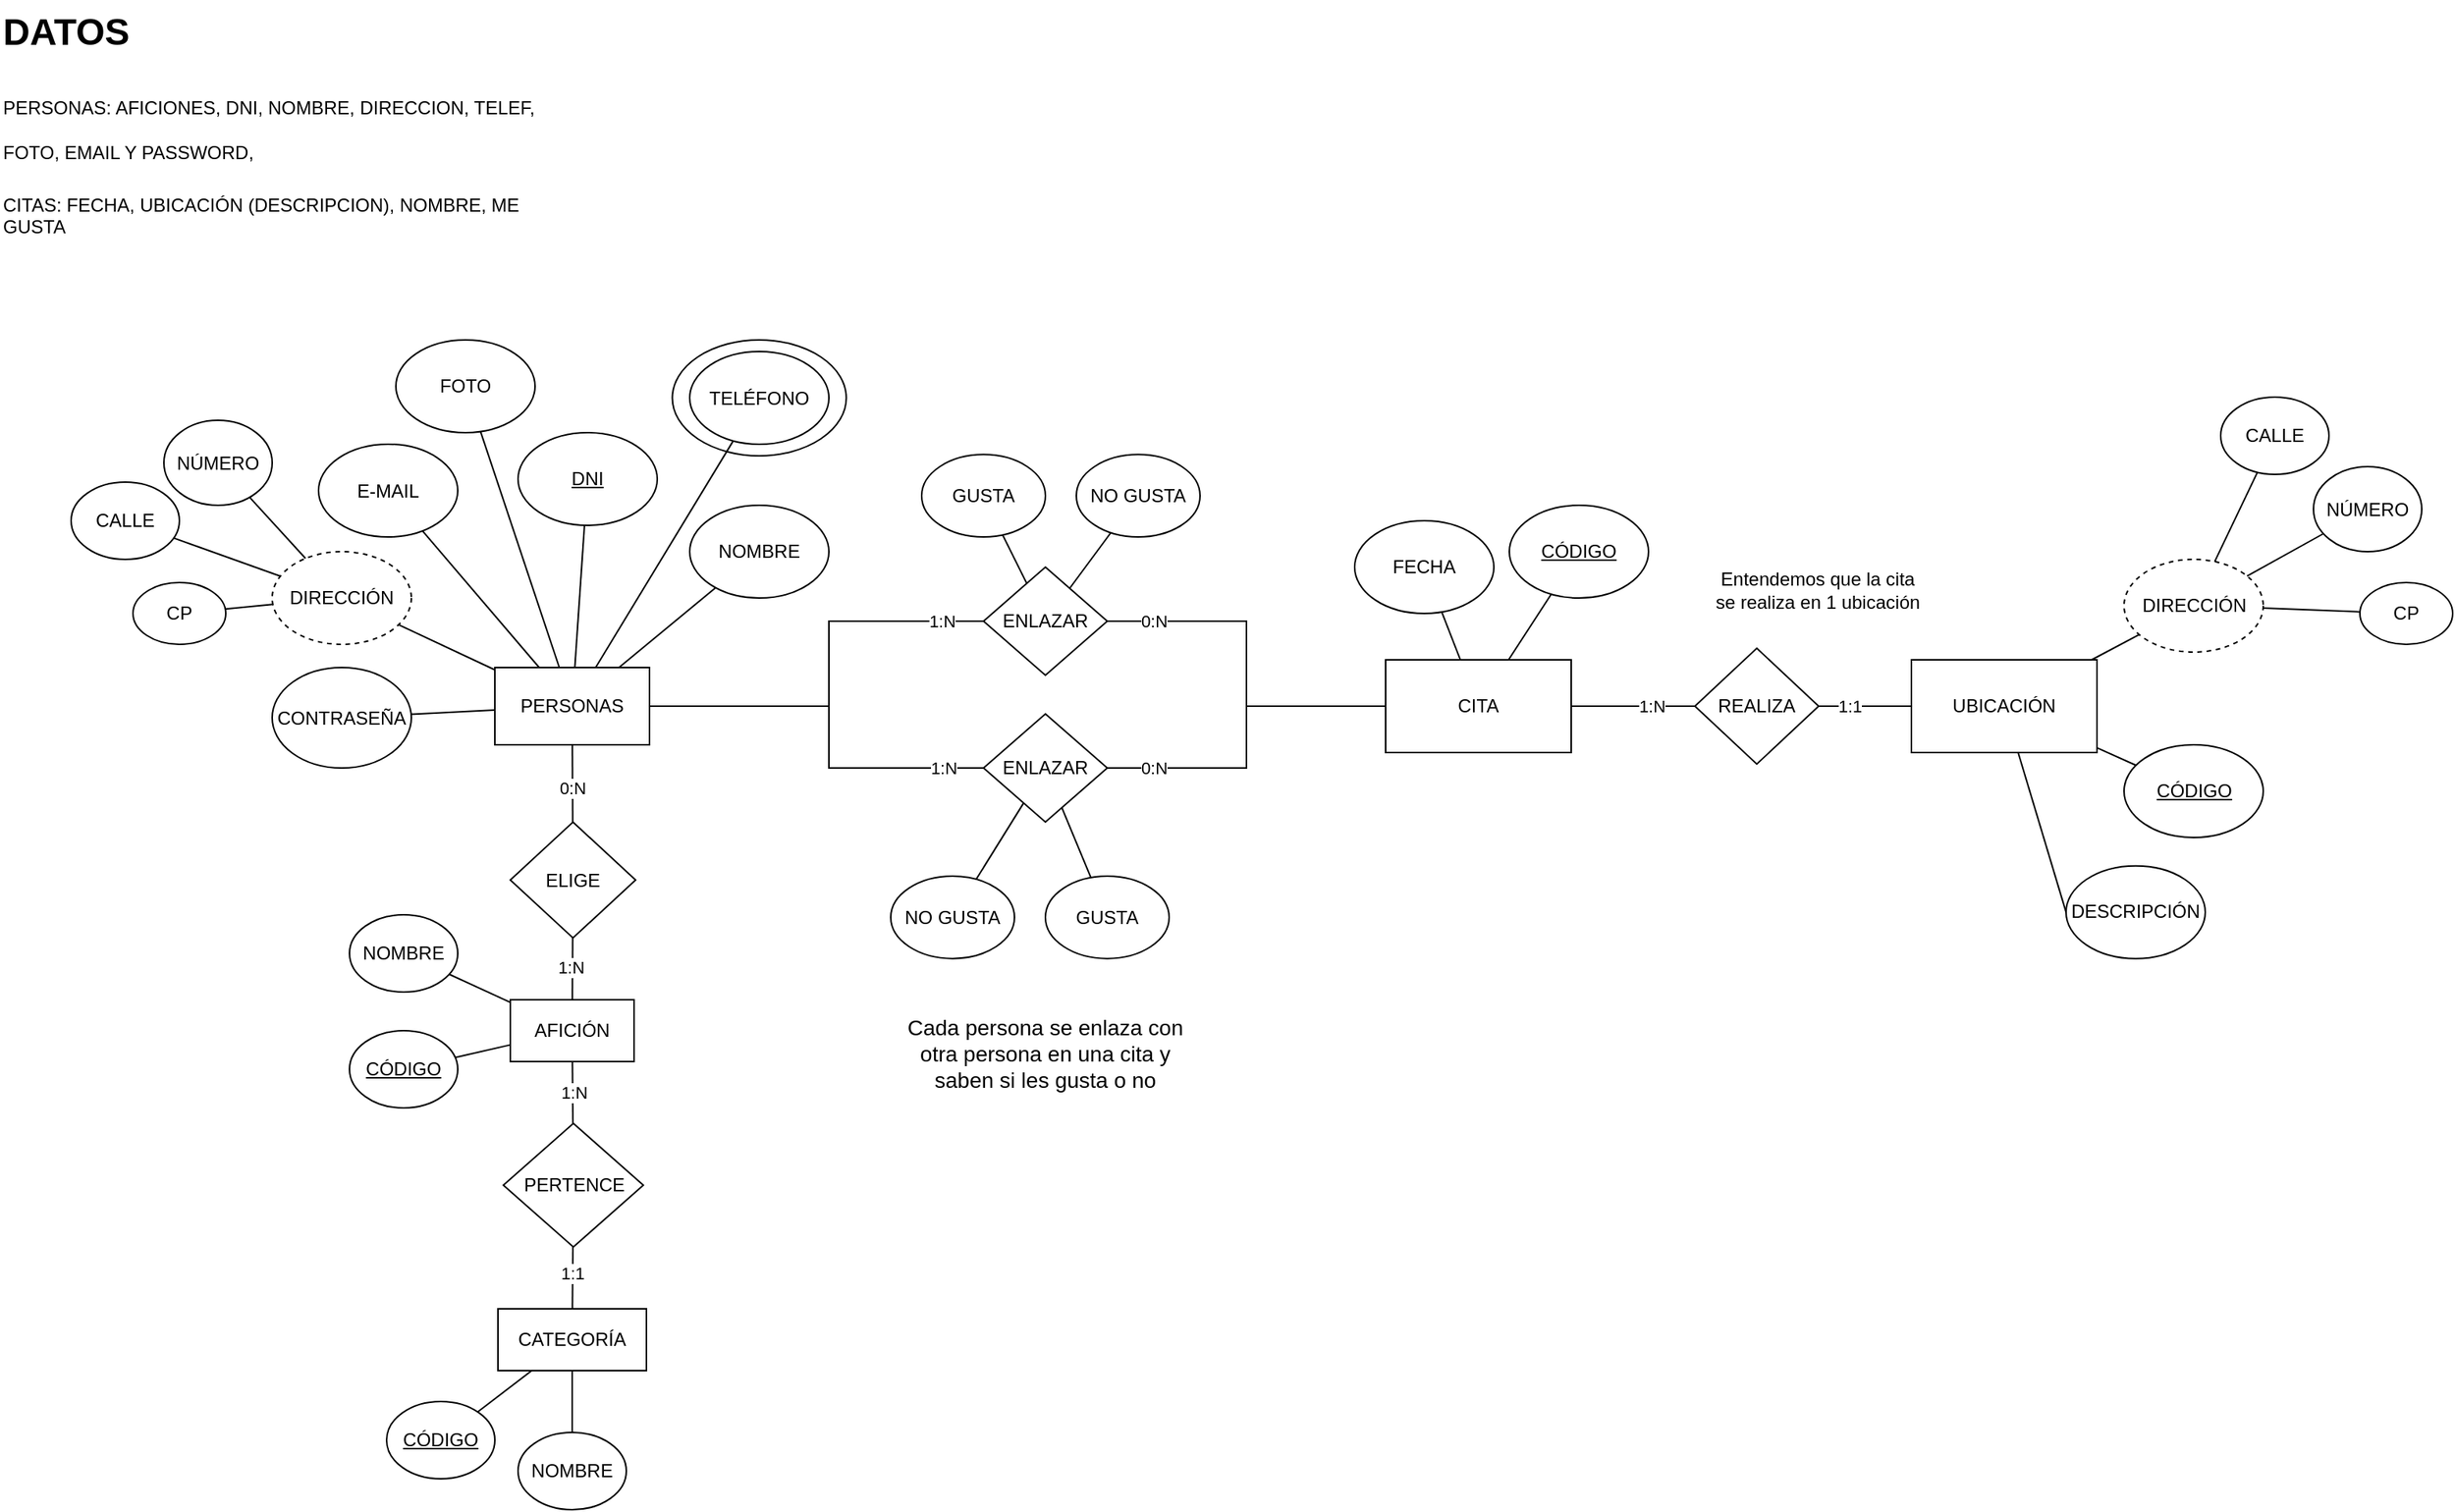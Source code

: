 <mxfile version="24.8.4">
  <diagram id="axB7szs_uBeu4hfYstc7" name="Página-1">
    <mxGraphModel dx="2074" dy="1155" grid="1" gridSize="10" guides="1" tooltips="1" connect="1" arrows="1" fold="1" page="1" pageScale="1" pageWidth="827" pageHeight="1169" math="0" shadow="0">
      <root>
        <mxCell id="0" />
        <mxCell id="1" parent="0" />
        <mxCell id="v1AuQ7H95rM6WsMichzJ-2" value="TELÉFONO" style="ellipse;whiteSpace=wrap;html=1;" parent="1" vertex="1">
          <mxGeometry x="478.75" y="240" width="112.5" height="75" as="geometry" />
        </mxCell>
        <mxCell id="EXCapHJ6gCYgwVX0uH0I-9" style="edgeStyle=orthogonalEdgeStyle;rounded=0;orthogonalLoop=1;jettySize=auto;html=1;entryX=0;entryY=0.5;entryDx=0;entryDy=0;endArrow=baseDash;endFill=0;" parent="1" source="EXCapHJ6gCYgwVX0uH0I-1" target="EXCapHJ6gCYgwVX0uH0I-7" edge="1">
          <mxGeometry relative="1" as="geometry" />
        </mxCell>
        <mxCell id="G3qJ_SjWnHiUUI0TjXIg-10" value="0:N" style="edgeLabel;html=1;align=center;verticalAlign=middle;resizable=0;points=[];" parent="EXCapHJ6gCYgwVX0uH0I-9" vertex="1" connectable="0">
          <mxGeometry x="-0.601" y="3" relative="1" as="geometry">
            <mxPoint x="-17" y="3" as="offset" />
          </mxGeometry>
        </mxCell>
        <mxCell id="EXCapHJ6gCYgwVX0uH0I-1" value="ENLAZAR" style="rhombus;whiteSpace=wrap;html=1;strokeWidth=1;" parent="1" vertex="1">
          <mxGeometry x="680" y="387" width="80" height="70" as="geometry" />
        </mxCell>
        <mxCell id="EXCapHJ6gCYgwVX0uH0I-4" value="&lt;h1 style=&quot;margin-top: 0px;&quot;&gt;&lt;span style=&quot;background-color: initial;&quot;&gt;DATOS&lt;/span&gt;&lt;/h1&gt;&lt;h1 style=&quot;margin-top: 0px;&quot;&gt;&lt;span style=&quot;font-size: 12px; font-weight: 400;&quot;&gt;PERSONAS: AFICIONES, DNI, NOMBRE, DIRECCION, TELEF, FOTO, EMAIL Y PASSWORD,&amp;nbsp;&lt;/span&gt;&lt;/h1&gt;&lt;div&gt;&lt;span style=&quot;font-size: 12px; font-weight: 400;&quot;&gt;CITAS: FECHA, UBICACIÓN (DESCRIPCION), NOMBRE, ME GUSTA&lt;/span&gt;&lt;/div&gt;&lt;div&gt;&lt;span style=&quot;font-size: 12px; font-weight: 400;&quot;&gt;&lt;br&gt;&lt;/span&gt;&lt;/div&gt;&lt;div&gt;&lt;span style=&quot;font-size: 12px; font-weight: 400;&quot;&gt;&lt;br&gt;&lt;/span&gt;&lt;/div&gt;&lt;div&gt;&lt;span style=&quot;font-size: 12px; font-weight: 400;&quot;&gt;&lt;br&gt;&lt;/span&gt;&lt;/div&gt;&lt;div&gt;&lt;span style=&quot;font-size: 12px; font-weight: 400;&quot;&gt;&lt;br&gt;&lt;/span&gt;&lt;/div&gt;&lt;div&gt;&lt;span style=&quot;font-size: 12px; font-weight: 400;&quot;&gt;&lt;br&gt;&lt;/span&gt;&lt;/div&gt;&lt;div&gt;&lt;span style=&quot;font-size: 12px; font-weight: 400;&quot;&gt;&lt;br&gt;&lt;/span&gt;&lt;/div&gt;&lt;div&gt;&lt;br&gt;&lt;/div&gt;" style="text;html=1;whiteSpace=wrap;overflow=hidden;rounded=0;" parent="1" vertex="1">
          <mxGeometry x="44" y="20" width="370" height="160" as="geometry" />
        </mxCell>
        <mxCell id="EXCapHJ6gCYgwVX0uH0I-5" value="PERSONAS" style="rounded=0;whiteSpace=wrap;html=1;strokeWidth=1;" parent="1" vertex="1">
          <mxGeometry x="364" y="452" width="100" height="50" as="geometry" />
        </mxCell>
        <mxCell id="EXCapHJ6gCYgwVX0uH0I-7" value="CITA" style="rounded=0;whiteSpace=wrap;html=1;strokeWidth=1;" parent="1" vertex="1">
          <mxGeometry x="940.0" y="447" width="120" height="60" as="geometry" />
        </mxCell>
        <mxCell id="SdneMGF3WSqkRSDgV3Lc-2" value="TELÉFONO" style="ellipse;whiteSpace=wrap;html=1;" parent="1" vertex="1">
          <mxGeometry x="490" y="247.5" width="90" height="60" as="geometry" />
        </mxCell>
        <mxCell id="SdneMGF3WSqkRSDgV3Lc-4" value="NOMBRE" style="ellipse;whiteSpace=wrap;html=1;" parent="1" vertex="1">
          <mxGeometry x="490" y="347" width="90" height="60" as="geometry" />
        </mxCell>
        <mxCell id="SdneMGF3WSqkRSDgV3Lc-5" value="&lt;u&gt;DNI&lt;/u&gt;" style="ellipse;whiteSpace=wrap;html=1;" parent="1" vertex="1">
          <mxGeometry x="379" y="300" width="90" height="60" as="geometry" />
        </mxCell>
        <mxCell id="SdneMGF3WSqkRSDgV3Lc-8" value="FOTO" style="ellipse;whiteSpace=wrap;html=1;" parent="1" vertex="1">
          <mxGeometry x="300" y="240" width="90" height="60" as="geometry" />
        </mxCell>
        <mxCell id="SdneMGF3WSqkRSDgV3Lc-14" value="FECHA" style="ellipse;whiteSpace=wrap;html=1;" parent="1" vertex="1">
          <mxGeometry x="920.0" y="357" width="90" height="60" as="geometry" />
        </mxCell>
        <mxCell id="F3HrLOQjKa00HK4MqhvZ-4" value="&lt;u&gt;CÓDIGO&lt;/u&gt;" style="ellipse;whiteSpace=wrap;html=1;" parent="1" vertex="1">
          <mxGeometry x="1020" y="347" width="90" height="60" as="geometry" />
        </mxCell>
        <mxCell id="F3HrLOQjKa00HK4MqhvZ-6" value="DESCRIPCIÓN" style="ellipse;whiteSpace=wrap;html=1;" parent="1" vertex="1">
          <mxGeometry x="1380.0" y="580.33" width="90" height="60" as="geometry" />
        </mxCell>
        <mxCell id="F3HrLOQjKa00HK4MqhvZ-7" value="DIRECCIÓN" style="ellipse;whiteSpace=wrap;html=1;dashed=1;" parent="1" vertex="1">
          <mxGeometry x="1417.5" y="382" width="90" height="60" as="geometry" />
        </mxCell>
        <mxCell id="F3HrLOQjKa00HK4MqhvZ-9" value="" style="endArrow=none;html=1;rounded=0;" parent="1" source="G3qJ_SjWnHiUUI0TjXIg-29" target="F3HrLOQjKa00HK4MqhvZ-7" edge="1">
          <mxGeometry width="50" height="50" relative="1" as="geometry">
            <mxPoint x="1392.5" y="442" as="sourcePoint" />
            <mxPoint x="1413.255" y="422.29" as="targetPoint" />
          </mxGeometry>
        </mxCell>
        <mxCell id="F3HrLOQjKa00HK4MqhvZ-10" value="" style="endArrow=none;html=1;rounded=0;entryX=0;entryY=0.5;entryDx=0;entryDy=0;" parent="1" source="G3qJ_SjWnHiUUI0TjXIg-29" target="F3HrLOQjKa00HK4MqhvZ-6" edge="1">
          <mxGeometry width="50" height="50" relative="1" as="geometry">
            <mxPoint x="1445.315" y="482.6" as="sourcePoint" />
            <mxPoint x="1190.0" y="407" as="targetPoint" />
          </mxGeometry>
        </mxCell>
        <mxCell id="x9cMc5ZENm_dU33en5SK-2" value="ELIGE" style="rhombus;whiteSpace=wrap;html=1;" parent="1" vertex="1">
          <mxGeometry x="374" y="552" width="81" height="75" as="geometry" />
        </mxCell>
        <mxCell id="zyg5xjp4BJOo1bfxlwmu-10" value="" style="endArrow=none;html=1;rounded=0;" parent="1" source="EXCapHJ6gCYgwVX0uH0I-5" target="SdneMGF3WSqkRSDgV3Lc-2" edge="1">
          <mxGeometry width="50" height="50" relative="1" as="geometry">
            <mxPoint x="550" y="497" as="sourcePoint" />
            <mxPoint x="600" y="447" as="targetPoint" />
          </mxGeometry>
        </mxCell>
        <mxCell id="zyg5xjp4BJOo1bfxlwmu-12" value="" style="endArrow=none;html=1;rounded=0;" parent="1" source="EXCapHJ6gCYgwVX0uH0I-5" target="SdneMGF3WSqkRSDgV3Lc-4" edge="1">
          <mxGeometry width="50" height="50" relative="1" as="geometry">
            <mxPoint x="550" y="497" as="sourcePoint" />
            <mxPoint x="600" y="447" as="targetPoint" />
          </mxGeometry>
        </mxCell>
        <mxCell id="zyg5xjp4BJOo1bfxlwmu-13" value="" style="endArrow=none;html=1;rounded=0;" parent="1" source="EXCapHJ6gCYgwVX0uH0I-5" target="SdneMGF3WSqkRSDgV3Lc-5" edge="1">
          <mxGeometry width="50" height="50" relative="1" as="geometry">
            <mxPoint x="550" y="497" as="sourcePoint" />
            <mxPoint x="600" y="447" as="targetPoint" />
          </mxGeometry>
        </mxCell>
        <mxCell id="zyg5xjp4BJOo1bfxlwmu-14" value="" style="endArrow=none;html=1;rounded=0;" parent="1" source="EXCapHJ6gCYgwVX0uH0I-5" target="SdneMGF3WSqkRSDgV3Lc-8" edge="1">
          <mxGeometry width="50" height="50" relative="1" as="geometry">
            <mxPoint x="550" y="497" as="sourcePoint" />
            <mxPoint x="600" y="447" as="targetPoint" />
          </mxGeometry>
        </mxCell>
        <mxCell id="zyg5xjp4BJOo1bfxlwmu-15" value="GUSTA" style="ellipse;whiteSpace=wrap;html=1;" parent="1" vertex="1">
          <mxGeometry x="640" y="314.17" width="80" height="53.33" as="geometry" />
        </mxCell>
        <mxCell id="zyg5xjp4BJOo1bfxlwmu-16" value="" style="endArrow=none;html=1;rounded=0;" parent="1" source="zyg5xjp4BJOo1bfxlwmu-15" target="EXCapHJ6gCYgwVX0uH0I-1" edge="1">
          <mxGeometry width="50" height="50" relative="1" as="geometry">
            <mxPoint x="860.22" y="707" as="sourcePoint" />
            <mxPoint x="910.22" y="657" as="targetPoint" />
          </mxGeometry>
        </mxCell>
        <mxCell id="zyg5xjp4BJOo1bfxlwmu-26" value="" style="endArrow=none;html=1;rounded=0;" parent="1" source="EXCapHJ6gCYgwVX0uH0I-7" target="F3HrLOQjKa00HK4MqhvZ-4" edge="1">
          <mxGeometry width="50" height="50" relative="1" as="geometry">
            <mxPoint x="810.1" y="587" as="sourcePoint" />
            <mxPoint x="860.1" y="537" as="targetPoint" />
          </mxGeometry>
        </mxCell>
        <mxCell id="zyg5xjp4BJOo1bfxlwmu-27" value="" style="endArrow=none;html=1;rounded=0;" parent="1" source="EXCapHJ6gCYgwVX0uH0I-7" target="SdneMGF3WSqkRSDgV3Lc-14" edge="1">
          <mxGeometry width="50" height="50" relative="1" as="geometry">
            <mxPoint x="810.1" y="587" as="sourcePoint" />
            <mxPoint x="860.1" y="537" as="targetPoint" />
          </mxGeometry>
        </mxCell>
        <mxCell id="G3qJ_SjWnHiUUI0TjXIg-3" value="" style="endArrow=none;html=1;rounded=0;" parent="1" source="x9cMc5ZENm_dU33en5SK-2" target="G3qJ_SjWnHiUUI0TjXIg-5" edge="1">
          <mxGeometry width="50" height="50" relative="1" as="geometry">
            <mxPoint x="490" y="567" as="sourcePoint" />
            <mxPoint x="410" y="737" as="targetPoint" />
          </mxGeometry>
        </mxCell>
        <mxCell id="G3qJ_SjWnHiUUI0TjXIg-7" value="1:N" style="edgeLabel;html=1;align=center;verticalAlign=middle;resizable=0;points=[];" parent="G3qJ_SjWnHiUUI0TjXIg-3" vertex="1" connectable="0">
          <mxGeometry x="-0.048" y="-1" relative="1" as="geometry">
            <mxPoint as="offset" />
          </mxGeometry>
        </mxCell>
        <mxCell id="G3qJ_SjWnHiUUI0TjXIg-4" value="" style="endArrow=none;html=1;rounded=0;" parent="1" source="EXCapHJ6gCYgwVX0uH0I-5" target="x9cMc5ZENm_dU33en5SK-2" edge="1">
          <mxGeometry width="50" height="50" relative="1" as="geometry">
            <mxPoint x="990" y="437" as="sourcePoint" />
            <mxPoint x="1040" y="387" as="targetPoint" />
          </mxGeometry>
        </mxCell>
        <mxCell id="G3qJ_SjWnHiUUI0TjXIg-6" value="0:N" style="edgeLabel;html=1;align=center;verticalAlign=middle;resizable=0;points=[];" parent="G3qJ_SjWnHiUUI0TjXIg-4" vertex="1" connectable="0">
          <mxGeometry x="0.099" relative="1" as="geometry">
            <mxPoint as="offset" />
          </mxGeometry>
        </mxCell>
        <mxCell id="G3qJ_SjWnHiUUI0TjXIg-5" value="AFICIÓN" style="rounded=0;whiteSpace=wrap;html=1;" parent="1" vertex="1">
          <mxGeometry x="374" y="667" width="80" height="40" as="geometry" />
        </mxCell>
        <mxCell id="G3qJ_SjWnHiUUI0TjXIg-8" value="" style="endArrow=none;html=1;rounded=0;entryX=0;entryY=0.5;entryDx=0;entryDy=0;" parent="1" source="EXCapHJ6gCYgwVX0uH0I-5" target="EXCapHJ6gCYgwVX0uH0I-1" edge="1">
          <mxGeometry width="50" height="50" relative="1" as="geometry">
            <mxPoint x="820" y="467" as="sourcePoint" />
            <mxPoint x="870" y="417" as="targetPoint" />
            <Array as="points">
              <mxPoint x="580" y="477" />
              <mxPoint x="580" y="422" />
            </Array>
          </mxGeometry>
        </mxCell>
        <mxCell id="G3qJ_SjWnHiUUI0TjXIg-9" value="1:N" style="edgeLabel;html=1;align=center;verticalAlign=middle;resizable=0;points=[];" parent="G3qJ_SjWnHiUUI0TjXIg-8" vertex="1" connectable="0">
          <mxGeometry x="0.668" y="1" relative="1" as="geometry">
            <mxPoint x="18" y="1" as="offset" />
          </mxGeometry>
        </mxCell>
        <mxCell id="G3qJ_SjWnHiUUI0TjXIg-12" value="ENLAZAR" style="rhombus;whiteSpace=wrap;html=1;strokeWidth=1;" parent="1" vertex="1">
          <mxGeometry x="680" y="482" width="80" height="70" as="geometry" />
        </mxCell>
        <mxCell id="G3qJ_SjWnHiUUI0TjXIg-13" value="NO GUSTA" style="ellipse;whiteSpace=wrap;html=1;" parent="1" vertex="1">
          <mxGeometry x="620" y="587" width="80" height="53.33" as="geometry" />
        </mxCell>
        <mxCell id="G3qJ_SjWnHiUUI0TjXIg-14" value="" style="endArrow=none;html=1;rounded=0;" parent="1" source="G3qJ_SjWnHiUUI0TjXIg-13" target="G3qJ_SjWnHiUUI0TjXIg-12" edge="1">
          <mxGeometry width="50" height="50" relative="1" as="geometry">
            <mxPoint x="860.14" y="872" as="sourcePoint" />
            <mxPoint x="910.14" y="822" as="targetPoint" />
          </mxGeometry>
        </mxCell>
        <mxCell id="G3qJ_SjWnHiUUI0TjXIg-16" value="" style="endArrow=none;html=1;rounded=0;entryX=0;entryY=0.5;entryDx=0;entryDy=0;exitX=1;exitY=0.5;exitDx=0;exitDy=0;" parent="1" source="G3qJ_SjWnHiUUI0TjXIg-12" target="EXCapHJ6gCYgwVX0uH0I-7" edge="1">
          <mxGeometry width="50" height="50" relative="1" as="geometry">
            <mxPoint x="790" y="527" as="sourcePoint" />
            <mxPoint x="830" y="417" as="targetPoint" />
            <Array as="points">
              <mxPoint x="850" y="517" />
              <mxPoint x="850" y="477" />
            </Array>
          </mxGeometry>
        </mxCell>
        <mxCell id="G3qJ_SjWnHiUUI0TjXIg-19" value="0:N" style="edgeLabel;html=1;align=center;verticalAlign=middle;resizable=0;points=[];" parent="G3qJ_SjWnHiUUI0TjXIg-16" vertex="1" connectable="0">
          <mxGeometry x="-0.727" relative="1" as="geometry">
            <mxPoint as="offset" />
          </mxGeometry>
        </mxCell>
        <mxCell id="G3qJ_SjWnHiUUI0TjXIg-17" value="" style="endArrow=none;html=1;rounded=0;entryX=0;entryY=0.5;entryDx=0;entryDy=0;" parent="1" source="EXCapHJ6gCYgwVX0uH0I-5" target="G3qJ_SjWnHiUUI0TjXIg-12" edge="1">
          <mxGeometry width="50" height="50" relative="1" as="geometry">
            <mxPoint x="780" y="467" as="sourcePoint" />
            <mxPoint x="830" y="417" as="targetPoint" />
            <Array as="points">
              <mxPoint x="580" y="477" />
              <mxPoint x="580" y="517" />
            </Array>
          </mxGeometry>
        </mxCell>
        <mxCell id="G3qJ_SjWnHiUUI0TjXIg-18" value="1:N" style="edgeLabel;html=1;align=center;verticalAlign=middle;resizable=0;points=[];" parent="G3qJ_SjWnHiUUI0TjXIg-17" vertex="1" connectable="0">
          <mxGeometry x="0.798" relative="1" as="geometry">
            <mxPoint as="offset" />
          </mxGeometry>
        </mxCell>
        <mxCell id="G3qJ_SjWnHiUUI0TjXIg-22" value="&lt;u&gt;CÓDIGO&lt;/u&gt;" style="ellipse;whiteSpace=wrap;html=1;" parent="1" vertex="1">
          <mxGeometry x="270" y="687" width="70" height="50" as="geometry" />
        </mxCell>
        <mxCell id="G3qJ_SjWnHiUUI0TjXIg-23" value="NOMBRE" style="ellipse;whiteSpace=wrap;html=1;" parent="1" vertex="1">
          <mxGeometry x="270" y="612" width="70" height="50" as="geometry" />
        </mxCell>
        <mxCell id="G3qJ_SjWnHiUUI0TjXIg-26" value="" style="endArrow=none;html=1;rounded=0;" parent="1" source="G3qJ_SjWnHiUUI0TjXIg-5" target="G3qJ_SjWnHiUUI0TjXIg-23" edge="1">
          <mxGeometry width="50" height="50" relative="1" as="geometry">
            <mxPoint x="760" y="757" as="sourcePoint" />
            <mxPoint x="810" y="707" as="targetPoint" />
          </mxGeometry>
        </mxCell>
        <mxCell id="G3qJ_SjWnHiUUI0TjXIg-27" value="" style="endArrow=none;html=1;rounded=0;" parent="1" source="G3qJ_SjWnHiUUI0TjXIg-5" target="G3qJ_SjWnHiUUI0TjXIg-22" edge="1">
          <mxGeometry width="50" height="50" relative="1" as="geometry">
            <mxPoint x="760" y="757" as="sourcePoint" />
            <mxPoint x="810" y="707" as="targetPoint" />
          </mxGeometry>
        </mxCell>
        <mxCell id="G3qJ_SjWnHiUUI0TjXIg-29" value="UBICACIÓN" style="rounded=0;whiteSpace=wrap;html=1;strokeWidth=1;" parent="1" vertex="1">
          <mxGeometry x="1280" y="447" width="120" height="60" as="geometry" />
        </mxCell>
        <mxCell id="G3qJ_SjWnHiUUI0TjXIg-30" value="&lt;u&gt;CÓDIGO&lt;/u&gt;" style="ellipse;whiteSpace=wrap;html=1;" parent="1" vertex="1">
          <mxGeometry x="1417.5" y="502" width="90" height="60" as="geometry" />
        </mxCell>
        <mxCell id="G3qJ_SjWnHiUUI0TjXIg-31" value="" style="endArrow=none;html=1;rounded=0;" parent="1" source="G3qJ_SjWnHiUUI0TjXIg-30" target="G3qJ_SjWnHiUUI0TjXIg-29" edge="1">
          <mxGeometry width="50" height="50" relative="1" as="geometry">
            <mxPoint x="1060" y="657" as="sourcePoint" />
            <mxPoint x="1110" y="607" as="targetPoint" />
          </mxGeometry>
        </mxCell>
        <mxCell id="G3qJ_SjWnHiUUI0TjXIg-32" value="CATEGORÍA" style="rounded=0;whiteSpace=wrap;html=1;strokeWidth=1;" parent="1" vertex="1">
          <mxGeometry x="366" y="867" width="96" height="40" as="geometry" />
        </mxCell>
        <mxCell id="G3qJ_SjWnHiUUI0TjXIg-33" value="" style="endArrow=none;html=1;rounded=0;" parent="1" source="G3qJ_SjWnHiUUI0TjXIg-5" target="G3qJ_SjWnHiUUI0TjXIg-34" edge="1">
          <mxGeometry width="50" height="50" relative="1" as="geometry">
            <mxPoint x="640" y="557" as="sourcePoint" />
            <mxPoint x="414" y="777" as="targetPoint" />
          </mxGeometry>
        </mxCell>
        <mxCell id="G3qJ_SjWnHiUUI0TjXIg-36" value="1:N" style="edgeLabel;html=1;align=center;verticalAlign=middle;resizable=0;points=[];" parent="G3qJ_SjWnHiUUI0TjXIg-33" vertex="1" connectable="0">
          <mxGeometry x="0.243" y="4" relative="1" as="geometry">
            <mxPoint x="-4" y="-5" as="offset" />
          </mxGeometry>
        </mxCell>
        <mxCell id="G3qJ_SjWnHiUUI0TjXIg-34" value="PERTENCE" style="rhombus;whiteSpace=wrap;html=1;" parent="1" vertex="1">
          <mxGeometry x="369.5" y="747" width="90.5" height="80" as="geometry" />
        </mxCell>
        <mxCell id="G3qJ_SjWnHiUUI0TjXIg-35" value="" style="endArrow=none;html=1;rounded=0;" parent="1" source="G3qJ_SjWnHiUUI0TjXIg-34" target="G3qJ_SjWnHiUUI0TjXIg-32" edge="1">
          <mxGeometry width="50" height="50" relative="1" as="geometry">
            <mxPoint x="640" y="757" as="sourcePoint" />
            <mxPoint x="690" y="707" as="targetPoint" />
          </mxGeometry>
        </mxCell>
        <mxCell id="G3qJ_SjWnHiUUI0TjXIg-37" value="1:1" style="edgeLabel;html=1;align=center;verticalAlign=middle;resizable=0;points=[];" parent="G3qJ_SjWnHiUUI0TjXIg-35" vertex="1" connectable="0">
          <mxGeometry x="-0.124" y="-1" relative="1" as="geometry">
            <mxPoint as="offset" />
          </mxGeometry>
        </mxCell>
        <mxCell id="G3qJ_SjWnHiUUI0TjXIg-38" value="CALLE" style="ellipse;whiteSpace=wrap;html=1;" parent="1" vertex="1">
          <mxGeometry x="1480" y="277" width="70" height="50" as="geometry" />
        </mxCell>
        <mxCell id="G3qJ_SjWnHiUUI0TjXIg-39" value="CP" style="ellipse;whiteSpace=wrap;html=1;" parent="1" vertex="1">
          <mxGeometry x="1570" y="397" width="60" height="40" as="geometry" />
        </mxCell>
        <mxCell id="G3qJ_SjWnHiUUI0TjXIg-40" value="NÚMERO" style="ellipse;whiteSpace=wrap;html=1;" parent="1" vertex="1">
          <mxGeometry x="1540" y="322" width="70" height="55" as="geometry" />
        </mxCell>
        <mxCell id="G3qJ_SjWnHiUUI0TjXIg-41" value="" style="endArrow=none;html=1;rounded=0;" parent="1" source="F3HrLOQjKa00HK4MqhvZ-7" target="G3qJ_SjWnHiUUI0TjXIg-39" edge="1">
          <mxGeometry width="50" height="50" relative="1" as="geometry">
            <mxPoint x="1230" y="477" as="sourcePoint" />
            <mxPoint x="1280" y="427" as="targetPoint" />
          </mxGeometry>
        </mxCell>
        <mxCell id="G3qJ_SjWnHiUUI0TjXIg-42" value="" style="endArrow=none;html=1;rounded=0;" parent="1" source="F3HrLOQjKa00HK4MqhvZ-7" target="G3qJ_SjWnHiUUI0TjXIg-40" edge="1">
          <mxGeometry width="50" height="50" relative="1" as="geometry">
            <mxPoint x="1230" y="477" as="sourcePoint" />
            <mxPoint x="1280" y="427" as="targetPoint" />
          </mxGeometry>
        </mxCell>
        <mxCell id="G3qJ_SjWnHiUUI0TjXIg-43" value="" style="endArrow=none;html=1;rounded=0;" parent="1" source="F3HrLOQjKa00HK4MqhvZ-7" target="G3qJ_SjWnHiUUI0TjXIg-38" edge="1">
          <mxGeometry width="50" height="50" relative="1" as="geometry">
            <mxPoint x="1230" y="477" as="sourcePoint" />
            <mxPoint x="1280" y="427" as="targetPoint" />
          </mxGeometry>
        </mxCell>
        <mxCell id="DLDQ-ocfq3cPrbs6TI_T-1" value="&lt;u&gt;CÓDIGO&lt;/u&gt;" style="ellipse;whiteSpace=wrap;html=1;" parent="1" vertex="1">
          <mxGeometry x="294" y="927" width="70" height="50" as="geometry" />
        </mxCell>
        <mxCell id="DLDQ-ocfq3cPrbs6TI_T-2" value="NOMBRE" style="ellipse;whiteSpace=wrap;html=1;" parent="1" vertex="1">
          <mxGeometry x="379" y="947" width="70" height="50" as="geometry" />
        </mxCell>
        <mxCell id="DLDQ-ocfq3cPrbs6TI_T-3" value="" style="endArrow=none;html=1;rounded=0;" parent="1" source="G3qJ_SjWnHiUUI0TjXIg-32" target="DLDQ-ocfq3cPrbs6TI_T-2" edge="1">
          <mxGeometry width="50" height="50" relative="1" as="geometry">
            <mxPoint x="800" y="757" as="sourcePoint" />
            <mxPoint x="850" y="707" as="targetPoint" />
          </mxGeometry>
        </mxCell>
        <mxCell id="DLDQ-ocfq3cPrbs6TI_T-4" value="" style="endArrow=none;html=1;rounded=0;" parent="1" source="G3qJ_SjWnHiUUI0TjXIg-32" target="DLDQ-ocfq3cPrbs6TI_T-1" edge="1">
          <mxGeometry width="50" height="50" relative="1" as="geometry">
            <mxPoint x="800" y="757" as="sourcePoint" />
            <mxPoint x="850" y="707" as="targetPoint" />
          </mxGeometry>
        </mxCell>
        <mxCell id="DLDQ-ocfq3cPrbs6TI_T-5" value="CONTRASEÑA" style="ellipse;whiteSpace=wrap;html=1;" parent="1" vertex="1">
          <mxGeometry x="220" y="452" width="90" height="65" as="geometry" />
        </mxCell>
        <mxCell id="DLDQ-ocfq3cPrbs6TI_T-6" value="E-MAIL" style="ellipse;whiteSpace=wrap;html=1;" parent="1" vertex="1">
          <mxGeometry x="250" y="307.5" width="90" height="60" as="geometry" />
        </mxCell>
        <mxCell id="DLDQ-ocfq3cPrbs6TI_T-7" value="" style="endArrow=none;html=1;rounded=0;" parent="1" source="DLDQ-ocfq3cPrbs6TI_T-6" target="EXCapHJ6gCYgwVX0uH0I-5" edge="1">
          <mxGeometry width="50" height="50" relative="1" as="geometry">
            <mxPoint x="800" y="627" as="sourcePoint" />
            <mxPoint x="850" y="577" as="targetPoint" />
          </mxGeometry>
        </mxCell>
        <mxCell id="DLDQ-ocfq3cPrbs6TI_T-9" value="" style="endArrow=none;html=1;rounded=0;" parent="1" source="EXCapHJ6gCYgwVX0uH0I-5" target="DLDQ-ocfq3cPrbs6TI_T-5" edge="1">
          <mxGeometry width="50" height="50" relative="1" as="geometry">
            <mxPoint x="800" y="627" as="sourcePoint" />
            <mxPoint x="850" y="577" as="targetPoint" />
          </mxGeometry>
        </mxCell>
        <mxCell id="DLDQ-ocfq3cPrbs6TI_T-10" value="DIRECCIÓN" style="ellipse;whiteSpace=wrap;html=1;dashed=1;" parent="1" vertex="1">
          <mxGeometry x="220.0" y="377" width="90" height="60" as="geometry" />
        </mxCell>
        <mxCell id="DLDQ-ocfq3cPrbs6TI_T-11" value="" style="endArrow=none;html=1;rounded=0;" parent="1" source="EXCapHJ6gCYgwVX0uH0I-5" target="DLDQ-ocfq3cPrbs6TI_T-10" edge="1">
          <mxGeometry width="50" height="50" relative="1" as="geometry">
            <mxPoint x="-43" y="447" as="sourcePoint" />
            <mxPoint x="-26.745" y="422.29" as="targetPoint" />
          </mxGeometry>
        </mxCell>
        <mxCell id="DLDQ-ocfq3cPrbs6TI_T-12" value="CALLE" style="ellipse;whiteSpace=wrap;html=1;" parent="1" vertex="1">
          <mxGeometry x="90" y="332" width="70" height="50" as="geometry" />
        </mxCell>
        <mxCell id="DLDQ-ocfq3cPrbs6TI_T-13" value="CP" style="ellipse;whiteSpace=wrap;html=1;" parent="1" vertex="1">
          <mxGeometry x="130" y="397" width="60" height="40" as="geometry" />
        </mxCell>
        <mxCell id="DLDQ-ocfq3cPrbs6TI_T-14" value="NÚMERO" style="ellipse;whiteSpace=wrap;html=1;" parent="1" vertex="1">
          <mxGeometry x="150" y="292" width="70" height="55" as="geometry" />
        </mxCell>
        <mxCell id="DLDQ-ocfq3cPrbs6TI_T-15" value="" style="endArrow=none;html=1;rounded=0;" parent="1" source="DLDQ-ocfq3cPrbs6TI_T-10" target="DLDQ-ocfq3cPrbs6TI_T-13" edge="1">
          <mxGeometry width="50" height="50" relative="1" as="geometry">
            <mxPoint x="-210" y="477" as="sourcePoint" />
            <mxPoint x="-160" y="427" as="targetPoint" />
          </mxGeometry>
        </mxCell>
        <mxCell id="DLDQ-ocfq3cPrbs6TI_T-16" value="" style="endArrow=none;html=1;rounded=0;" parent="1" source="DLDQ-ocfq3cPrbs6TI_T-10" target="DLDQ-ocfq3cPrbs6TI_T-14" edge="1">
          <mxGeometry width="50" height="50" relative="1" as="geometry">
            <mxPoint x="-210" y="477" as="sourcePoint" />
            <mxPoint x="-160" y="427" as="targetPoint" />
          </mxGeometry>
        </mxCell>
        <mxCell id="DLDQ-ocfq3cPrbs6TI_T-17" value="" style="endArrow=none;html=1;rounded=0;" parent="1" source="DLDQ-ocfq3cPrbs6TI_T-10" target="DLDQ-ocfq3cPrbs6TI_T-12" edge="1">
          <mxGeometry width="50" height="50" relative="1" as="geometry">
            <mxPoint x="-210" y="477" as="sourcePoint" />
            <mxPoint x="-160" y="427" as="targetPoint" />
          </mxGeometry>
        </mxCell>
        <mxCell id="DLDQ-ocfq3cPrbs6TI_T-18" value="REALIZA" style="rhombus;whiteSpace=wrap;html=1;" parent="1" vertex="1">
          <mxGeometry x="1140" y="439.5" width="80" height="75" as="geometry" />
        </mxCell>
        <mxCell id="DLDQ-ocfq3cPrbs6TI_T-19" value="" style="endArrow=none;html=1;rounded=0;" parent="1" source="DLDQ-ocfq3cPrbs6TI_T-18" target="G3qJ_SjWnHiUUI0TjXIg-29" edge="1">
          <mxGeometry width="50" height="50" relative="1" as="geometry">
            <mxPoint x="800" y="617" as="sourcePoint" />
            <mxPoint x="850" y="567" as="targetPoint" />
          </mxGeometry>
        </mxCell>
        <mxCell id="DLDQ-ocfq3cPrbs6TI_T-21" value="1:1" style="edgeLabel;html=1;align=center;verticalAlign=middle;resizable=0;points=[];" parent="DLDQ-ocfq3cPrbs6TI_T-19" vertex="1" connectable="0">
          <mxGeometry x="-0.345" relative="1" as="geometry">
            <mxPoint as="offset" />
          </mxGeometry>
        </mxCell>
        <mxCell id="DLDQ-ocfq3cPrbs6TI_T-20" value="" style="endArrow=none;html=1;rounded=0;" parent="1" source="DLDQ-ocfq3cPrbs6TI_T-18" target="EXCapHJ6gCYgwVX0uH0I-7" edge="1">
          <mxGeometry width="50" height="50" relative="1" as="geometry">
            <mxPoint x="800" y="617" as="sourcePoint" />
            <mxPoint x="850" y="567" as="targetPoint" />
          </mxGeometry>
        </mxCell>
        <mxCell id="DLDQ-ocfq3cPrbs6TI_T-22" value="1:N" style="edgeLabel;html=1;align=center;verticalAlign=middle;resizable=0;points=[];" parent="DLDQ-ocfq3cPrbs6TI_T-20" vertex="1" connectable="0">
          <mxGeometry x="-0.284" relative="1" as="geometry">
            <mxPoint as="offset" />
          </mxGeometry>
        </mxCell>
        <mxCell id="DLDQ-ocfq3cPrbs6TI_T-23" value="Entendemos que la cita se realiza en 1 ubicación" style="text;html=1;align=center;verticalAlign=middle;whiteSpace=wrap;rounded=0;" parent="1" vertex="1">
          <mxGeometry x="1150" y="377" width="139" height="50" as="geometry" />
        </mxCell>
        <mxCell id="DLDQ-ocfq3cPrbs6TI_T-24" value="&lt;font style=&quot;font-size: 14px;&quot;&gt;Cada persona se enlaza con otra persona en una cita y saben si les gusta o no&lt;/font&gt;" style="text;html=1;align=center;verticalAlign=middle;whiteSpace=wrap;rounded=0;" parent="1" vertex="1">
          <mxGeometry x="620" y="657" width="200" height="90" as="geometry" />
        </mxCell>
        <mxCell id="DLDQ-ocfq3cPrbs6TI_T-25" value="GUSTA" style="ellipse;whiteSpace=wrap;html=1;" parent="1" vertex="1">
          <mxGeometry x="720" y="587" width="80" height="53.33" as="geometry" />
        </mxCell>
        <mxCell id="DLDQ-ocfq3cPrbs6TI_T-26" value="" style="endArrow=none;html=1;rounded=0;" parent="1" source="DLDQ-ocfq3cPrbs6TI_T-25" target="G3qJ_SjWnHiUUI0TjXIg-12" edge="1">
          <mxGeometry width="50" height="50" relative="1" as="geometry">
            <mxPoint x="600" y="557" as="sourcePoint" />
            <mxPoint x="650" y="507" as="targetPoint" />
          </mxGeometry>
        </mxCell>
        <mxCell id="DLDQ-ocfq3cPrbs6TI_T-27" value="NO GUSTA" style="ellipse;whiteSpace=wrap;html=1;" parent="1" vertex="1">
          <mxGeometry x="740" y="314.17" width="80" height="53.33" as="geometry" />
        </mxCell>
        <mxCell id="DLDQ-ocfq3cPrbs6TI_T-28" value="" style="endArrow=none;html=1;rounded=0;" parent="1" source="EXCapHJ6gCYgwVX0uH0I-1" target="DLDQ-ocfq3cPrbs6TI_T-27" edge="1">
          <mxGeometry width="50" height="50" relative="1" as="geometry">
            <mxPoint x="600" y="557" as="sourcePoint" />
            <mxPoint x="650" y="507" as="targetPoint" />
          </mxGeometry>
        </mxCell>
      </root>
    </mxGraphModel>
  </diagram>
</mxfile>
